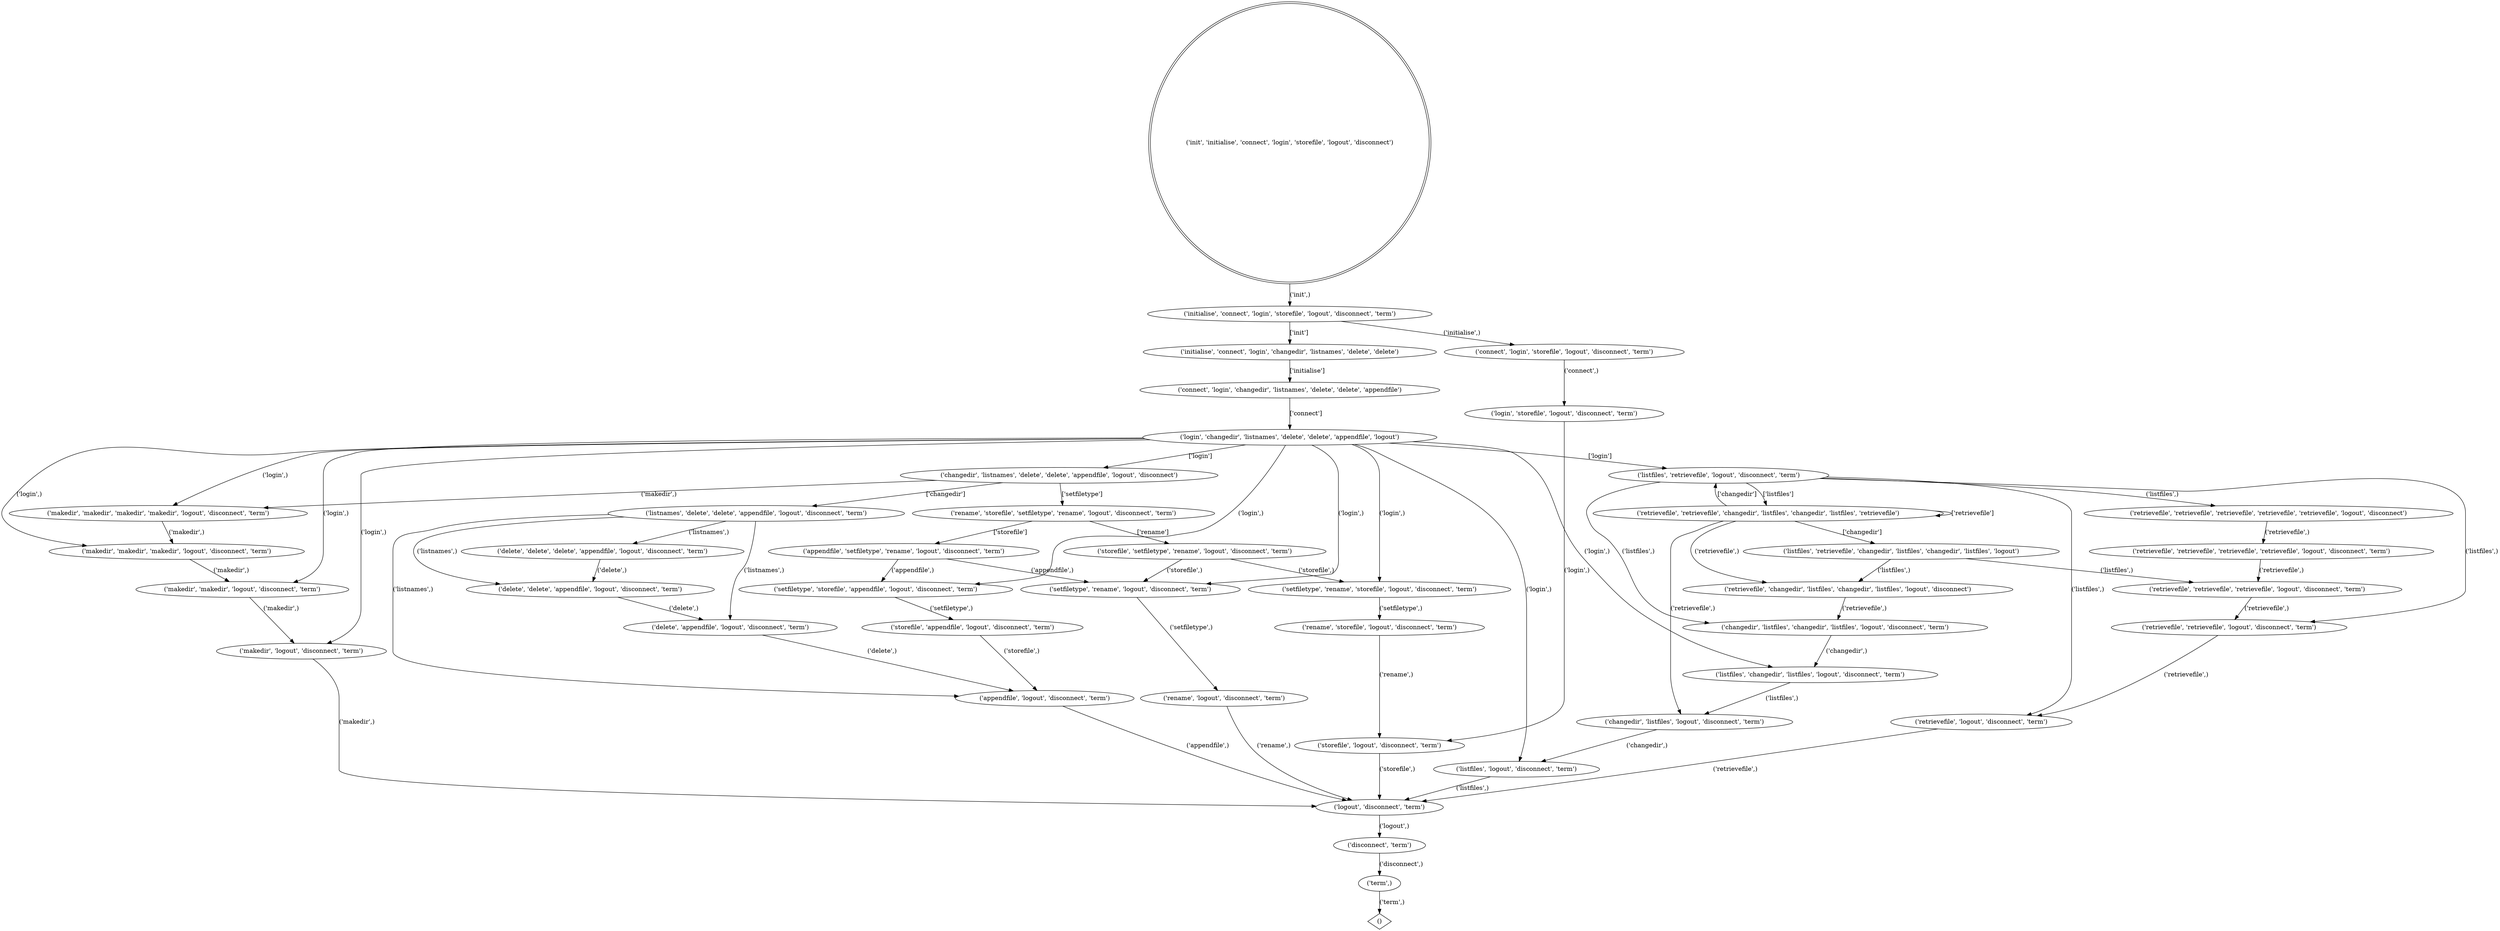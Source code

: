digraph  {
0 [shape=doublecircle, label="('init', 'initialise', 'connect', 'login', 'storefile', 'logout', 'disconnect')"];
250 [label="('initialise', 'connect', 'login', 'storefile', 'logout', 'disconnect', 'term')"];
2 [label="('connect', 'login', 'storefile', 'logout', 'disconnect', 'term')"];
3 [label="('login', 'storefile', 'logout', 'disconnect', 'term')"];
4 [label="('storefile', 'logout', 'disconnect', 'term')"];
5 [label="('logout', 'disconnect', 'term')"];
6 [label="('disconnect', 'term')"];
7 [label="('term',)"];
290 [label="('initialise', 'connect', 'login', 'changedir', 'listnames', 'delete', 'delete')"];
317 [label="('connect', 'login', 'changedir', 'listnames', 'delete', 'delete', 'appendfile')"];
335 [label="('login', 'changedir', 'listnames', 'delete', 'delete', 'appendfile', 'logout')"];
345 [label="('changedir', 'listnames', 'delete', 'delete', 'appendfile', 'logout', 'disconnect')"];
352 [label="('listnames', 'delete', 'delete', 'appendfile', 'logout', 'disconnect', 'term')"];
14 [label="('delete', 'delete', 'appendfile', 'logout', 'disconnect', 'term')"];
15 [label="('delete', 'appendfile', 'logout', 'disconnect', 'term')"];
16 [label="('appendfile', 'logout', 'disconnect', 'term')"];
21 [label="('listfiles', 'logout', 'disconnect', 'term')"];
353 [label="('listfiles', 'retrievefile', 'logout', 'disconnect', 'term')"];
27 [label="('retrievefile', 'logout', 'disconnect', 'term')"];
32 [label="('makedir', 'logout', 'disconnect', 'term')"];
356 [label="('retrievefile', 'retrievefile', 'changedir', 'listfiles', 'changedir', 'listfiles', 'retrievefile')"];
350 [label="('listfiles', 'retrievefile', 'changedir', 'listfiles', 'changedir', 'listfiles', 'logout')"];
58 [label="('retrievefile', 'changedir', 'listfiles', 'changedir', 'listfiles', 'logout', 'disconnect')"];
59 [label="('changedir', 'listfiles', 'changedir', 'listfiles', 'logout', 'disconnect', 'term')"];
60 [label="('listfiles', 'changedir', 'listfiles', 'logout', 'disconnect', 'term')"];
61 [label="('changedir', 'listfiles', 'logout', 'disconnect', 'term')"];
69 [label="('retrievefile', 'retrievefile', 'logout', 'disconnect', 'term')"];
93 [label="('setfiletype', 'rename', 'storefile', 'logout', 'disconnect', 'term')"];
94 [label="('rename', 'storefile', 'logout', 'disconnect', 'term')"];
105 [label="('setfiletype', 'rename', 'logout', 'disconnect', 'term')"];
106 [label="('rename', 'logout', 'disconnect', 'term')"];
114 [label="('makedir', 'makedir', 'logout', 'disconnect', 'term')"];
124 [label="('makedir', 'makedir', 'makedir', 'makedir', 'logout', 'disconnect', 'term')"];
125 [label="('makedir', 'makedir', 'makedir', 'logout', 'disconnect', 'term')"];
160 [label="('setfiletype', 'storefile', 'appendfile', 'logout', 'disconnect', 'term')"];
161 [label="('storefile', 'appendfile', 'logout', 'disconnect', 'term')"];
355 [label="('rename', 'storefile', 'setfiletype', 'rename', 'logout', 'disconnect', 'term')"];
343 [label="('storefile', 'setfiletype', 'rename', 'logout', 'disconnect', 'term')"];
351 [label="('appendfile', 'setfiletype', 'rename', 'logout', 'disconnect', 'term')"];
225 [label="('retrievefile', 'retrievefile', 'retrievefile', 'logout', 'disconnect', 'term')"];
239 [label="('delete', 'delete', 'delete', 'appendfile', 'logout', 'disconnect', 'term')"];
246 [label="('retrievefile', 'retrievefile', 'retrievefile', 'retrievefile', 'retrievefile', 'logout', 'disconnect')"];
247 [label="('retrievefile', 'retrievefile', 'retrievefile', 'retrievefile', 'logout', 'disconnect', 'term')"];
249 [shape=diamond, label="()"];
0 -> 250  [key=1, label="('init',)", weight=230];
250 -> 2  [key=2, label="('initialise',)", weight=230];
250 -> 290  [key=9, label="['init']", weight=770];
2 -> 3  [key=3, label="('connect',)", weight=230];
3 -> 4  [key=4, label="('login',)", weight=230];
4 -> 5  [key=5, label="('storefile',)", weight=305];
5 -> 6  [key=6, label="('logout',)", weight=1000];
6 -> 7  [key=7, label="('disconnect',)", weight=1000];
7 -> 249  [key=8, label="('term',)", weight=1000];
290 -> 317  [key=10, label="['initialise']", weight=770];
317 -> 335  [key=11, label="['connect']", weight=770];
335 -> 345  [key=12, label="['login']", weight=185];
335 -> 21  [key=18, label="('login',)", weight=27];
335 -> 353  [key=20, label="['login']", weight=182];
335 -> 32  [key=23, label="('login',)", weight=73];
335 -> 93  [key=38, label="('login',)", weight=72];
335 -> 105  [key=41, label="('login',)", weight=165];
335 -> 114  [key=44, label="('login',)", weight=26];
335 -> 124  [key=46, label="('login',)", weight=6];
335 -> 60  [key=49, label="('login',)", weight=9];
335 -> 160  [key=51, label="('login',)", weight=10];
335 -> 125  [key=54, label="('login',)", weight=15];
345 -> 352  [key=13, label="['changedir']", weight=170];
345 -> 355  [key=56, label="['setfiletype']", weight=13];
345 -> 124  [key=68, label="('makedir',)", weight=2];
352 -> 14  [key=14, label="('listnames',)", weight=11];
352 -> 16  [key=25, label="('listnames',)", weight=125];
352 -> 15  [key=59, label="('listnames',)", weight=31];
352 -> 239  [key=66, label="('listnames',)", weight=3];
14 -> 15  [key=15, label="('delete',)", weight=14];
15 -> 16  [key=16, label="('delete',)", weight=45];
16 -> 5  [key=17, label="('appendfile',)", weight=181];
21 -> 5  [key=19, label="('listfiles',)", weight=112];
353 -> 27  [key=21, label="('listfiles',)", weight=63];
353 -> 356  [key=26, label="['listfiles']", weight=738];
353 -> 69  [key=35, label="('listfiles',)", weight=31];
353 -> 59  [key=50, label="('listfiles',)", weight=14];
353 -> 246  [key=69, label="('listfiles',)", weight=2];
27 -> 5  [key=22, label="('retrievefile',)", weight=106];
32 -> 5  [key=24, label="('makedir',)", weight=122];
356 -> 356  [key=27, label="['retrievefile']", weight=645];
356 -> 353  [key=28, label="['changedir']", weight=666];
356 -> 350  [key=29, label="['changedir']", weight=18];
356 -> 61  [key=37, label="('retrievefile',)", weight=39];
356 -> 58  [key=55, label="('retrievefile',)", weight=15];
350 -> 58  [key=30, label="('listfiles',)", weight=8];
350 -> 225  [key=62, label="('listfiles',)", weight=10];
58 -> 59  [key=31, label="('retrievefile',)", weight=23];
59 -> 60  [key=32, label="('changedir',)", weight=37];
60 -> 61  [key=33, label="('listfiles',)", weight=46];
61 -> 21  [key=34, label="('changedir',)", weight=85];
69 -> 27  [key=36, label="('retrievefile',)", weight=43];
93 -> 94  [key=39, label="('setfiletype',)", weight=75];
94 -> 4  [key=40, label="('rename',)", weight=75];
105 -> 106  [key=42, label="('setfiletype',)", weight=174];
106 -> 5  [key=43, label="('rename',)", weight=174];
114 -> 32  [key=45, label="('makedir',)", weight=49];
124 -> 125  [key=47, label="('makedir',)", weight=8];
125 -> 114  [key=48, label="('makedir',)", weight=23];
160 -> 161  [key=52, label="('setfiletype',)", weight=11];
161 -> 16  [key=53, label="('storefile',)", weight=11];
355 -> 343  [key=57, label="['rename']", weight=8];
355 -> 351  [key=60, label="['storefile']", weight=5];
343 -> 105  [key=58, label="('storefile',)", weight=5];
343 -> 93  [key=65, label="('storefile',)", weight=3];
351 -> 105  [key=61, label="('appendfile',)", weight=4];
351 -> 160  [key=64, label="('appendfile',)", weight=1];
225 -> 69  [key=63, label="('retrievefile',)", weight=12];
239 -> 14  [key=67, label="('delete',)", weight=3];
246 -> 247  [key=70, label="('retrievefile',)", weight=2];
247 -> 225  [key=71, label="('retrievefile',)", weight=2];
}
